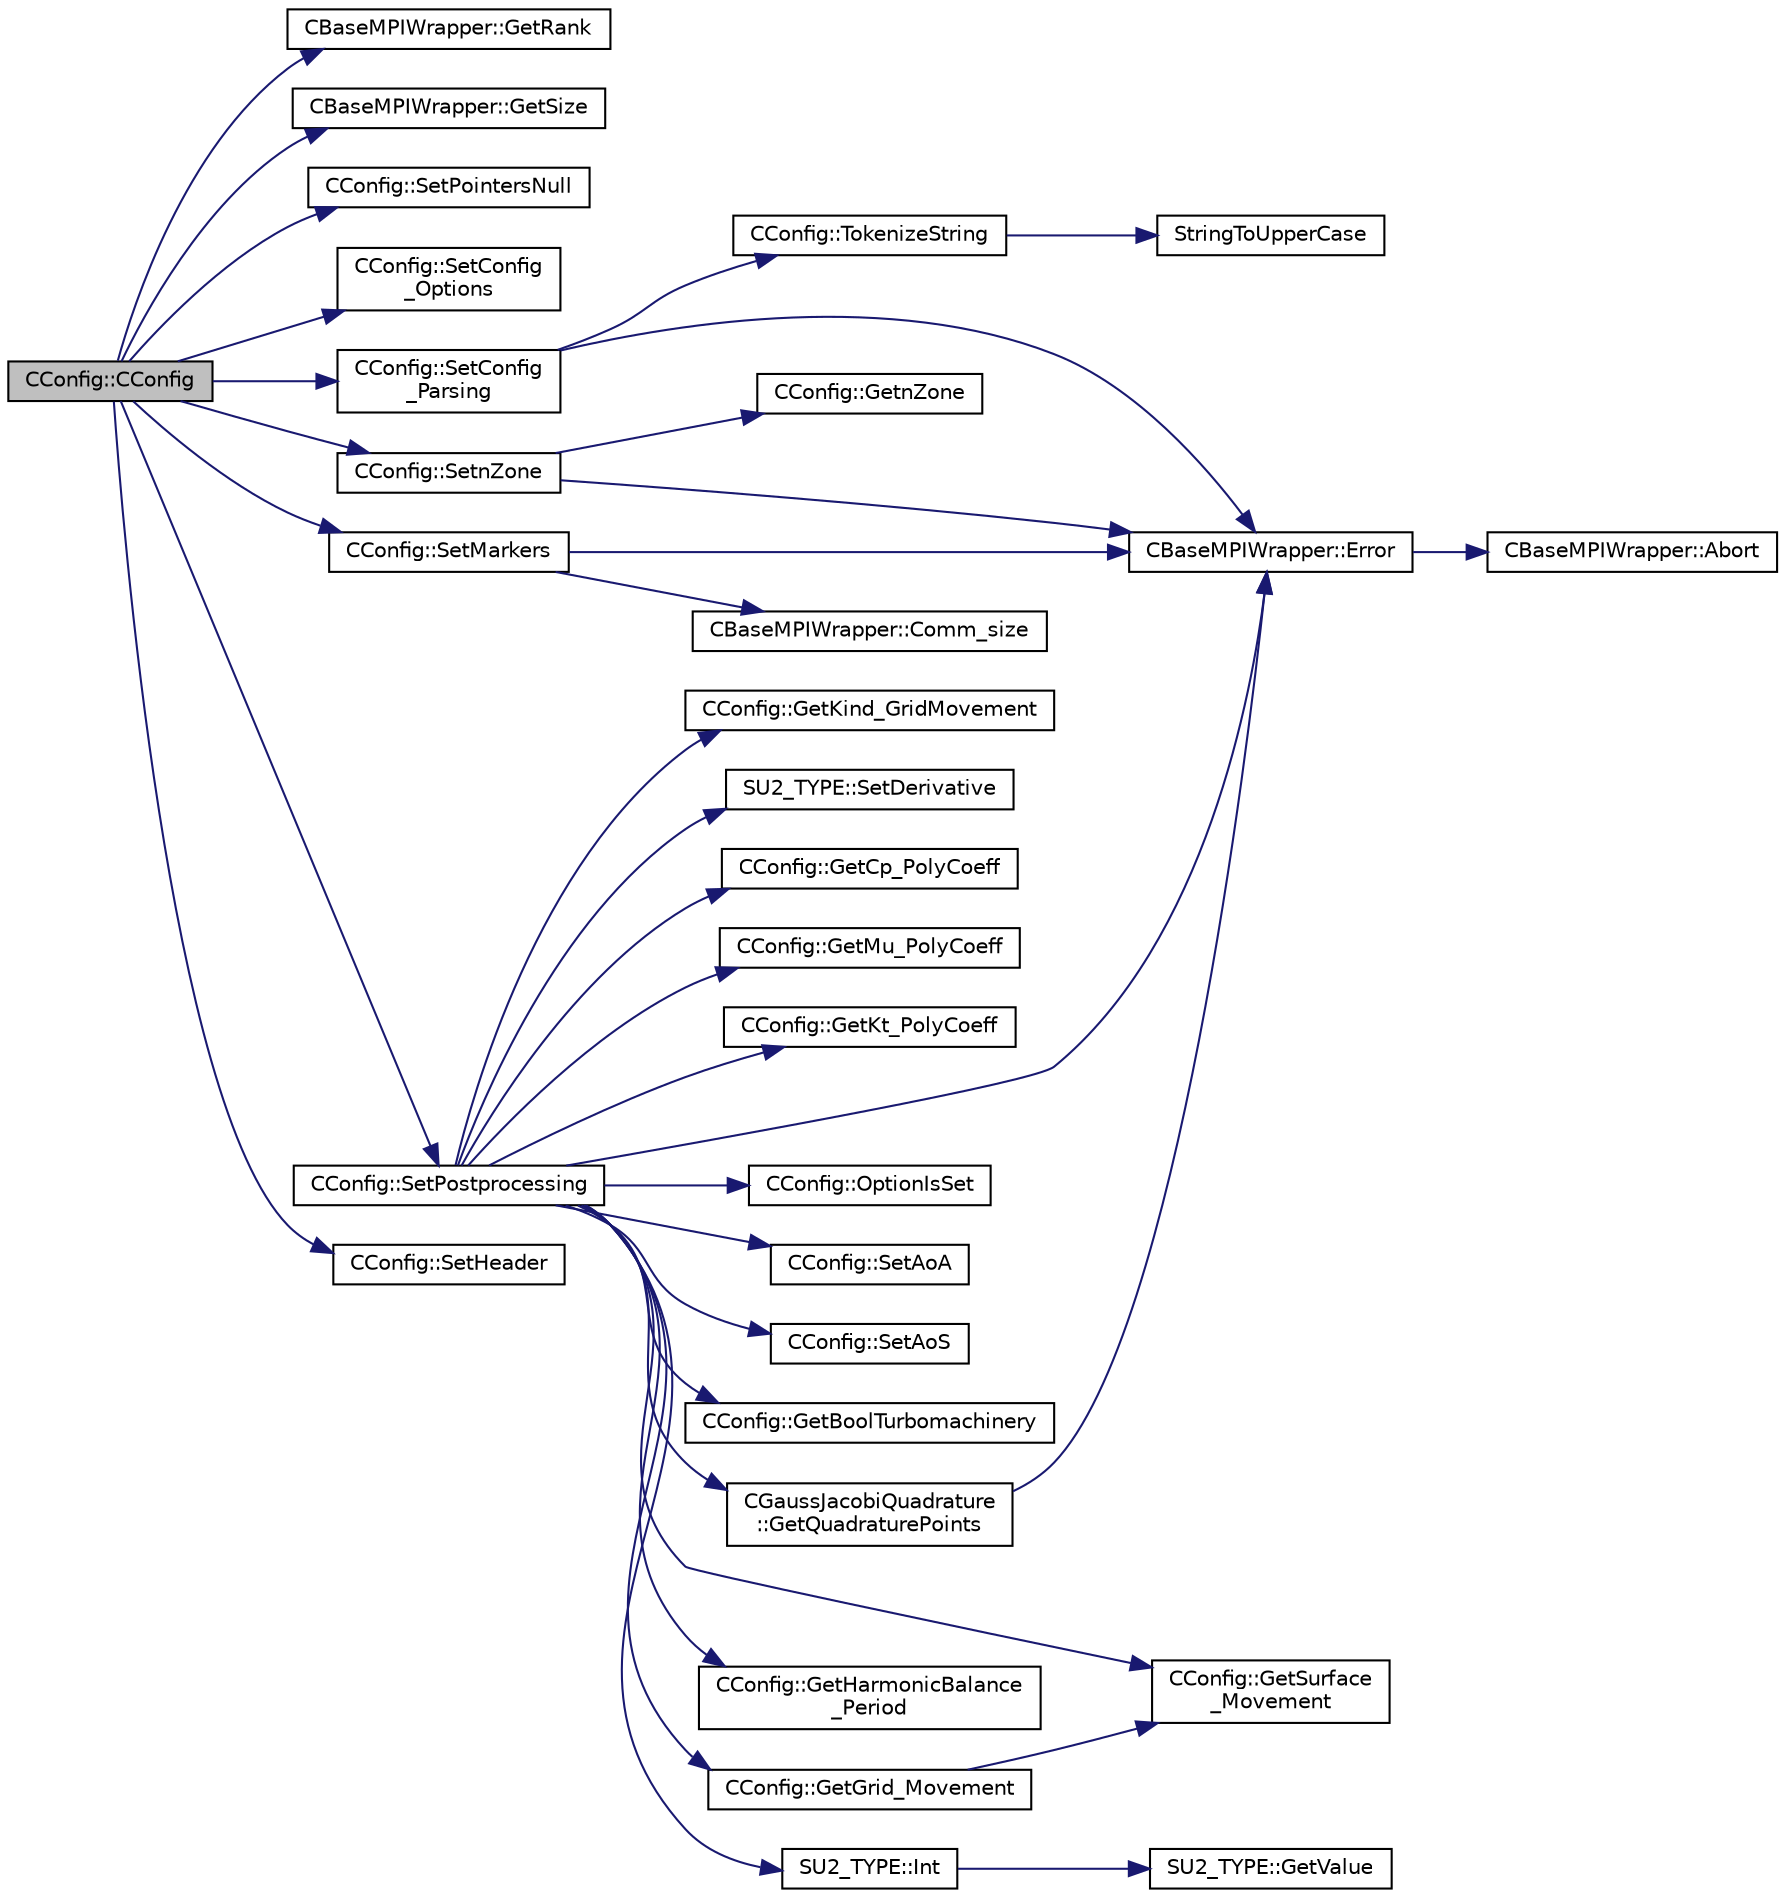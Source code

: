 digraph "CConfig::CConfig"
{
  edge [fontname="Helvetica",fontsize="10",labelfontname="Helvetica",labelfontsize="10"];
  node [fontname="Helvetica",fontsize="10",shape=record];
  rankdir="LR";
  Node78 [label="CConfig::CConfig",height=0.2,width=0.4,color="black", fillcolor="grey75", style="filled", fontcolor="black"];
  Node78 -> Node79 [color="midnightblue",fontsize="10",style="solid",fontname="Helvetica"];
  Node79 [label="CBaseMPIWrapper::GetRank",height=0.2,width=0.4,color="black", fillcolor="white", style="filled",URL="$class_c_base_m_p_i_wrapper.html#a801c6612161d6960c5cf25435f244101"];
  Node78 -> Node80 [color="midnightblue",fontsize="10",style="solid",fontname="Helvetica"];
  Node80 [label="CBaseMPIWrapper::GetSize",height=0.2,width=0.4,color="black", fillcolor="white", style="filled",URL="$class_c_base_m_p_i_wrapper.html#a1e80850252f6e4bfc8cd5275d6e3a615"];
  Node78 -> Node81 [color="midnightblue",fontsize="10",style="solid",fontname="Helvetica"];
  Node81 [label="CConfig::SetPointersNull",height=0.2,width=0.4,color="black", fillcolor="white", style="filled",URL="$class_c_config.html#ae840f486f3e95ed9e90c989bd48c1aed",tooltip="Initializes pointers to null. "];
  Node78 -> Node82 [color="midnightblue",fontsize="10",style="solid",fontname="Helvetica"];
  Node82 [label="CConfig::SetConfig\l_Options",height=0.2,width=0.4,color="black", fillcolor="white", style="filled",URL="$group___config.html#ga7e360a5c50691c6c6e5a010043155082",tooltip="Set the config options. "];
  Node78 -> Node83 [color="midnightblue",fontsize="10",style="solid",fontname="Helvetica"];
  Node83 [label="CConfig::SetConfig\l_Parsing",height=0.2,width=0.4,color="black", fillcolor="white", style="filled",URL="$class_c_config.html#ac5be1b494753c6b501194ce213ad38f2",tooltip="Set the config file parsing. "];
  Node83 -> Node84 [color="midnightblue",fontsize="10",style="solid",fontname="Helvetica"];
  Node84 [label="CBaseMPIWrapper::Error",height=0.2,width=0.4,color="black", fillcolor="white", style="filled",URL="$class_c_base_m_p_i_wrapper.html#a04457c47629bda56704e6a8804833eeb"];
  Node84 -> Node85 [color="midnightblue",fontsize="10",style="solid",fontname="Helvetica"];
  Node85 [label="CBaseMPIWrapper::Abort",height=0.2,width=0.4,color="black", fillcolor="white", style="filled",URL="$class_c_base_m_p_i_wrapper.html#a21ef5681e2acb532d345e9bab173ef07"];
  Node83 -> Node86 [color="midnightblue",fontsize="10",style="solid",fontname="Helvetica"];
  Node86 [label="CConfig::TokenizeString",height=0.2,width=0.4,color="black", fillcolor="white", style="filled",URL="$class_c_config.html#ab7c2fcf154bfeb412452d60f4df48263",tooltip="breaks an input line from the config file into a set of tokens "];
  Node86 -> Node87 [color="midnightblue",fontsize="10",style="solid",fontname="Helvetica"];
  Node87 [label="StringToUpperCase",height=0.2,width=0.4,color="black", fillcolor="white", style="filled",URL="$option__structure_8hpp.html#a3a58d5861158c51c97ad06b00e0c390c",tooltip="utility function for converting strings to uppercase "];
  Node78 -> Node88 [color="midnightblue",fontsize="10",style="solid",fontname="Helvetica"];
  Node88 [label="CConfig::SetnZone",height=0.2,width=0.4,color="black", fillcolor="white", style="filled",URL="$class_c_config.html#a80b64ac9c3e6e2c8ef580c71ef3c491f"];
  Node88 -> Node84 [color="midnightblue",fontsize="10",style="solid",fontname="Helvetica"];
  Node88 -> Node89 [color="midnightblue",fontsize="10",style="solid",fontname="Helvetica"];
  Node89 [label="CConfig::GetnZone",height=0.2,width=0.4,color="black", fillcolor="white", style="filled",URL="$class_c_config.html#ad8a83ccc6af7a42273330d6bf596b8c0",tooltip="Provides the number of varaibles. "];
  Node78 -> Node90 [color="midnightblue",fontsize="10",style="solid",fontname="Helvetica"];
  Node90 [label="CConfig::SetPostprocessing",height=0.2,width=0.4,color="black", fillcolor="white", style="filled",URL="$class_c_config.html#aa4e0ba3c44738bd4b71e0f86f912153f",tooltip="Config file postprocessing. "];
  Node90 -> Node91 [color="midnightblue",fontsize="10",style="solid",fontname="Helvetica"];
  Node91 [label="CConfig::OptionIsSet",height=0.2,width=0.4,color="black", fillcolor="white", style="filled",URL="$class_c_config.html#a9e1c680baa0ffd32a0873c1ca948ff29",tooltip="Check if an option is present in the config file. "];
  Node90 -> Node84 [color="midnightblue",fontsize="10",style="solid",fontname="Helvetica"];
  Node90 -> Node92 [color="midnightblue",fontsize="10",style="solid",fontname="Helvetica"];
  Node92 [label="CConfig::SetAoA",height=0.2,width=0.4,color="black", fillcolor="white", style="filled",URL="$class_c_config.html#a32f628d1d3d3e2e4888886e4cadf167b",tooltip="Set the angle of attack. "];
  Node90 -> Node93 [color="midnightblue",fontsize="10",style="solid",fontname="Helvetica"];
  Node93 [label="CConfig::SetAoS",height=0.2,width=0.4,color="black", fillcolor="white", style="filled",URL="$class_c_config.html#a6abde05bf68493bf81026a7c99aca19a",tooltip="Set the angle of attack. "];
  Node90 -> Node94 [color="midnightblue",fontsize="10",style="solid",fontname="Helvetica"];
  Node94 [label="CConfig::GetBoolTurbomachinery",height=0.2,width=0.4,color="black", fillcolor="white", style="filled",URL="$class_c_config.html#a5c0d08193d1a4f60421afc6dc7f6cc79",tooltip="Verify if there is Turbomachinery performance option specified from config file. "];
  Node90 -> Node95 [color="midnightblue",fontsize="10",style="solid",fontname="Helvetica"];
  Node95 [label="CConfig::GetSurface\l_Movement",height=0.2,width=0.4,color="black", fillcolor="white", style="filled",URL="$class_c_config.html#a67dbc09d0ad95072023d7f356333d6c8",tooltip="Get information about deforming markers. "];
  Node90 -> Node96 [color="midnightblue",fontsize="10",style="solid",fontname="Helvetica"];
  Node96 [label="CConfig::GetGrid_Movement",height=0.2,width=0.4,color="black", fillcolor="white", style="filled",URL="$class_c_config.html#a65f49bf3888539804cc0ceac28a32923",tooltip="Get information about the grid movement. "];
  Node96 -> Node95 [color="midnightblue",fontsize="10",style="solid",fontname="Helvetica"];
  Node90 -> Node97 [color="midnightblue",fontsize="10",style="solid",fontname="Helvetica"];
  Node97 [label="CConfig::GetHarmonicBalance\l_Period",height=0.2,width=0.4,color="black", fillcolor="white", style="filled",URL="$class_c_config.html#a7d9f0904ed8e25c7d479bb22956ae6fc",tooltip="Retrieves the period of oscillations to be used with Harmonic Balance. "];
  Node90 -> Node98 [color="midnightblue",fontsize="10",style="solid",fontname="Helvetica"];
  Node98 [label="SU2_TYPE::Int",height=0.2,width=0.4,color="black", fillcolor="white", style="filled",URL="$namespace_s_u2___t_y_p_e.html#a6b48817766d8a6486caa2807a52f6bae",tooltip="Casts the primitive value to int (uses GetValue, already implemented for each type). "];
  Node98 -> Node99 [color="midnightblue",fontsize="10",style="solid",fontname="Helvetica"];
  Node99 [label="SU2_TYPE::GetValue",height=0.2,width=0.4,color="black", fillcolor="white", style="filled",URL="$namespace_s_u2___t_y_p_e.html#a0ed43473f5a450ce028d088427bf10cb",tooltip="Get the (primitive) value of the datatype (needs to be implemented for each new type). "];
  Node90 -> Node100 [color="midnightblue",fontsize="10",style="solid",fontname="Helvetica"];
  Node100 [label="CGaussJacobiQuadrature\l::GetQuadraturePoints",height=0.2,width=0.4,color="black", fillcolor="white", style="filled",URL="$class_c_gauss_jacobi_quadrature.html#a0c778bb88ccb5b7bb7544afd4fbce14c",tooltip="Function, which serves as the API to compute the integration points and weights. "];
  Node100 -> Node84 [color="midnightblue",fontsize="10",style="solid",fontname="Helvetica"];
  Node90 -> Node101 [color="midnightblue",fontsize="10",style="solid",fontname="Helvetica"];
  Node101 [label="SU2_TYPE::SetDerivative",height=0.2,width=0.4,color="black", fillcolor="white", style="filled",URL="$namespace_s_u2___t_y_p_e.html#a0d7db8cc5630100477a515061684a341",tooltip="Set the derivative value of the datatype (needs to be implemented for each new type). "];
  Node90 -> Node102 [color="midnightblue",fontsize="10",style="solid",fontname="Helvetica"];
  Node102 [label="CConfig::GetCp_PolyCoeff",height=0.2,width=0.4,color="black", fillcolor="white", style="filled",URL="$class_c_config.html#ae3953df72d9e6eb8b1dcae3a923842d3",tooltip="Get the temperature polynomial coefficient for specific heat Cp. "];
  Node90 -> Node103 [color="midnightblue",fontsize="10",style="solid",fontname="Helvetica"];
  Node103 [label="CConfig::GetMu_PolyCoeff",height=0.2,width=0.4,color="black", fillcolor="white", style="filled",URL="$class_c_config.html#a327dd7f99dfa2e8a1cb95b70d5189827",tooltip="Get the temperature polynomial coefficient for viscosity. "];
  Node90 -> Node104 [color="midnightblue",fontsize="10",style="solid",fontname="Helvetica"];
  Node104 [label="CConfig::GetKt_PolyCoeff",height=0.2,width=0.4,color="black", fillcolor="white", style="filled",URL="$class_c_config.html#ab71db32f04065375212f68005ea3340a",tooltip="Get the temperature polynomial coefficient for thermal conductivity. "];
  Node90 -> Node105 [color="midnightblue",fontsize="10",style="solid",fontname="Helvetica"];
  Node105 [label="CConfig::GetKind_GridMovement",height=0.2,width=0.4,color="black", fillcolor="white", style="filled",URL="$class_c_config.html#ab598508566cb08cb9929934d433ce400",tooltip="Get the type of dynamic mesh motion. Each zone gets a config file. "];
  Node78 -> Node106 [color="midnightblue",fontsize="10",style="solid",fontname="Helvetica"];
  Node106 [label="CConfig::SetMarkers",height=0.2,width=0.4,color="black", fillcolor="white", style="filled",URL="$class_c_config.html#ab4c8379a04ad5559427ae0f845fb298d",tooltip="Config file markers processing. "];
  Node106 -> Node107 [color="midnightblue",fontsize="10",style="solid",fontname="Helvetica"];
  Node107 [label="CBaseMPIWrapper::Comm_size",height=0.2,width=0.4,color="black", fillcolor="white", style="filled",URL="$class_c_base_m_p_i_wrapper.html#ad6d1d2360f72e61aa0ac75b66e71fa78"];
  Node106 -> Node84 [color="midnightblue",fontsize="10",style="solid",fontname="Helvetica"];
  Node78 -> Node108 [color="midnightblue",fontsize="10",style="solid",fontname="Helvetica"];
  Node108 [label="CConfig::SetHeader",height=0.2,width=0.4,color="black", fillcolor="white", style="filled",URL="$class_c_config.html#aecce6f897c609ff4c8541284642e1532"];
}
